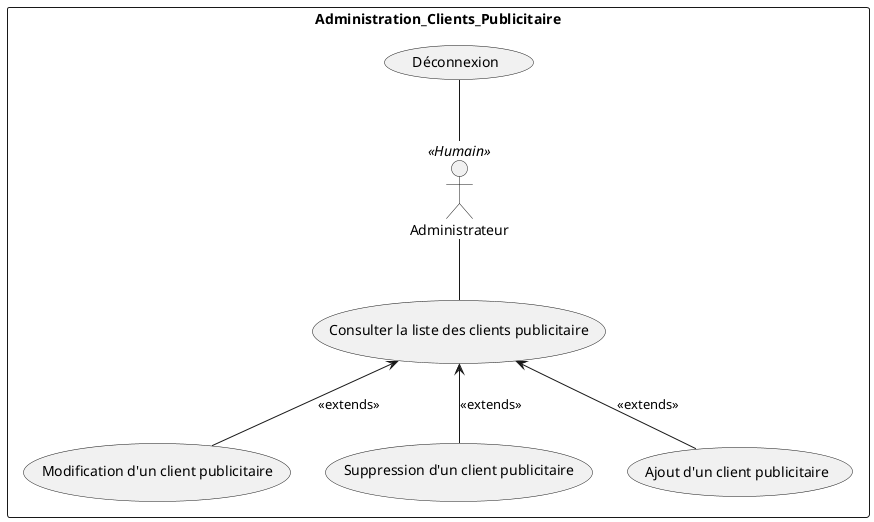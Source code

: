 @startuml

skinparam usecase{
  BackgroundColor<<Implémentation à venir>> PowderBlue
  BackgroundColor<<Implémentation en cours>> IMPLEMENTATION
}

rectangle Administration_Clients_Publicitaire {
  :Administrateur: as Admin <<Humain>>

  (Déconnexion) as (deco)

  Admin -up- (deco)


  /'(Consulter la liste des réservations) as (ViewBookedStaysList)
    (Modification d'une réservation) as (EditBookedStay)
    (ViewBookedStaysList) <-up. (EditBookedStay) : <<extends>>
    (Suppression d'une réservation) as (DeleteBookedStay)
    (ViewBookedStaysList) <-up. (DeleteBookedStay) : <<extends>>
    (Ajout d'une réservation) as (AddBookedStay)
    (ViewBookedStaysList) <-up. (AddBookedStay) : <<extends>>

  Admin -up- (ViewBookedStaysList)

  (Consulter la liste des séjours) as (ViewStaysList)
    (Modification d'un séjour) as (EditStay)
    (ViewStaysList) <-up. (EditStay) : <<extends>>
    (Suppression d'un séjour) as (DeleteStay)
    (ViewStaysList) <-up. (DeleteStay) : <<extends>>
    (Ajout d'un séjour) as (AddStay)
    (ViewStaysList) <-up. (AddStay) : <<extends>>

  Admin -up- (ViewStaysList)

  (Consulter la liste des utilisateurs) as (ViewUsersList)
    (Modification d'un utilisateur) as (EditUser)
    (ViewUsersList) <-down. (EditUser) : <<extends>>
    (Suppression d'un utilisateur) as (DeleteUser)
    (ViewUsersList) <-down. (DeleteUser) : <<extends>>
    (Ajout d'un utilisateur) as (AddUser)
    (ViewUsersList) <-down. (AddUser) : <<extends>>

  Admin -down- (ViewUsersList)

  (Consulter la liste des standings) as (ViewStandingsList)
    (Modification d'un standing) as (EditStanding)
    (ViewStandingsList) <-down. (EditStanding) : <<extends>>
    (Suppression d'un standing) as (DeleteStanding)
    (ViewStandingsList) <-down. (DeleteStanding) : <<extends>>
    (Ajout d'un standing) as (AddStanding)
    (ViewStandingsList) <-down. (AddStanding) : <<extends>>

  Admin -down- (ViewStandingsList)

  (Consulter la liste des types de pension) as (ViewBoardTypesList)
    (Modification d'un type de pension) as (EditBoardType)
    (ViewBoardTypesList) <-up. (EditBoardType) : <<extends>>
    (Suppression d'un type de pension) as (DeleteBoardType)
    (ViewBoardTypesList) <-left. (DeleteBoardType) : <<extends>>
    (Ajout d'un type de pension) as (AddBoardType)
    (ViewBoardTypesList) <-down. (AddBoardType) : <<extends>>

  Admin -left-- (ViewBoardTypesList)

  (Consulter la liste des activités) as (ViewActivitysList)
    (Modification d'un activité) as (EditActivity)
    (ViewActivitysList) <-up. (EditActivity) : <<extends>>
    (Suppression d'un activité) as (DeleteActivity)
    (ViewActivitysList) <-left. (DeleteActivity) : <<extends>>
    (Ajout d'un activité) as (AddActivity)
    (ViewActivitysList) <-down. (AddActivity) : <<extends>>

  Admin -left- (ViewActivitysList)

  (Consulter la liste des thèmes) as (ViewThemesList)
    (Modification d'un thème) as (EditTheme)
    (ViewThemesList) <-up. (EditTheme) : <<extends>>
    (Suppression d'un thème) as (DeleteTheme)
    (ViewThemesList) <-right. (DeleteTheme) : <<extends>>
    (Ajout d'un thème) as (AddTheme)<<Implémentation à venir>>
    (ViewThemesList) <-down. (AddTheme) : <<extends>>

  Admin -right- (ViewThemesList)

  (Consulter la liste des types de bière) as (ViewBeerTypesList)
    (Modification d'un type de bière) as (EditBeerType)
    (ViewBeerTypesList) <-up. (EditBeerType) : <<extends>>
    (Suppression d'un type de bière) as (DeleteBeerType)
    (ViewBeerTypesList) <-right. (DeleteBeerType) : <<extends>>
    (Ajout d'un type de bière) as (AddBeerType)
    (ViewBeerTypesList) <-down. (AddBeerType) : <<extends>>

  Admin -right- (ViewBeerTypesList)'/

  (Consulter la liste des clients publicitaire) as (ViewAdvertClientsList)
    (Modification d'un client publicitaire) as (EditAdvertClient)
    (ViewAdvertClientsList) <-- (EditAdvertClient) : <<extends>>
    (Suppression d'un client publicitaire) as (DeleteAdvertClient)
    (ViewAdvertClientsList) <-- (DeleteAdvertClient) : <<extends>>
    (Ajout d'un client publicitaire) as (AddAdvertClient)
    (ViewAdvertClientsList) <-- (AddAdvertClient) : <<extends>>

  Admin -down- (ViewAdvertClientsList)

}

@enduml
